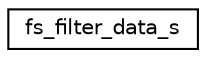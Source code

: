 digraph "Graphical Class Hierarchy"
{
  edge [fontname="Helvetica",fontsize="10",labelfontname="Helvetica",labelfontsize="10"];
  node [fontname="Helvetica",fontsize="10",shape=record];
  rankdir="LR";
  Node1 [label="fs_filter_data_s",height=0.2,width=0.4,color="black", fillcolor="white", style="filled",URL="$structfs__filter__data__s.html"];
}
